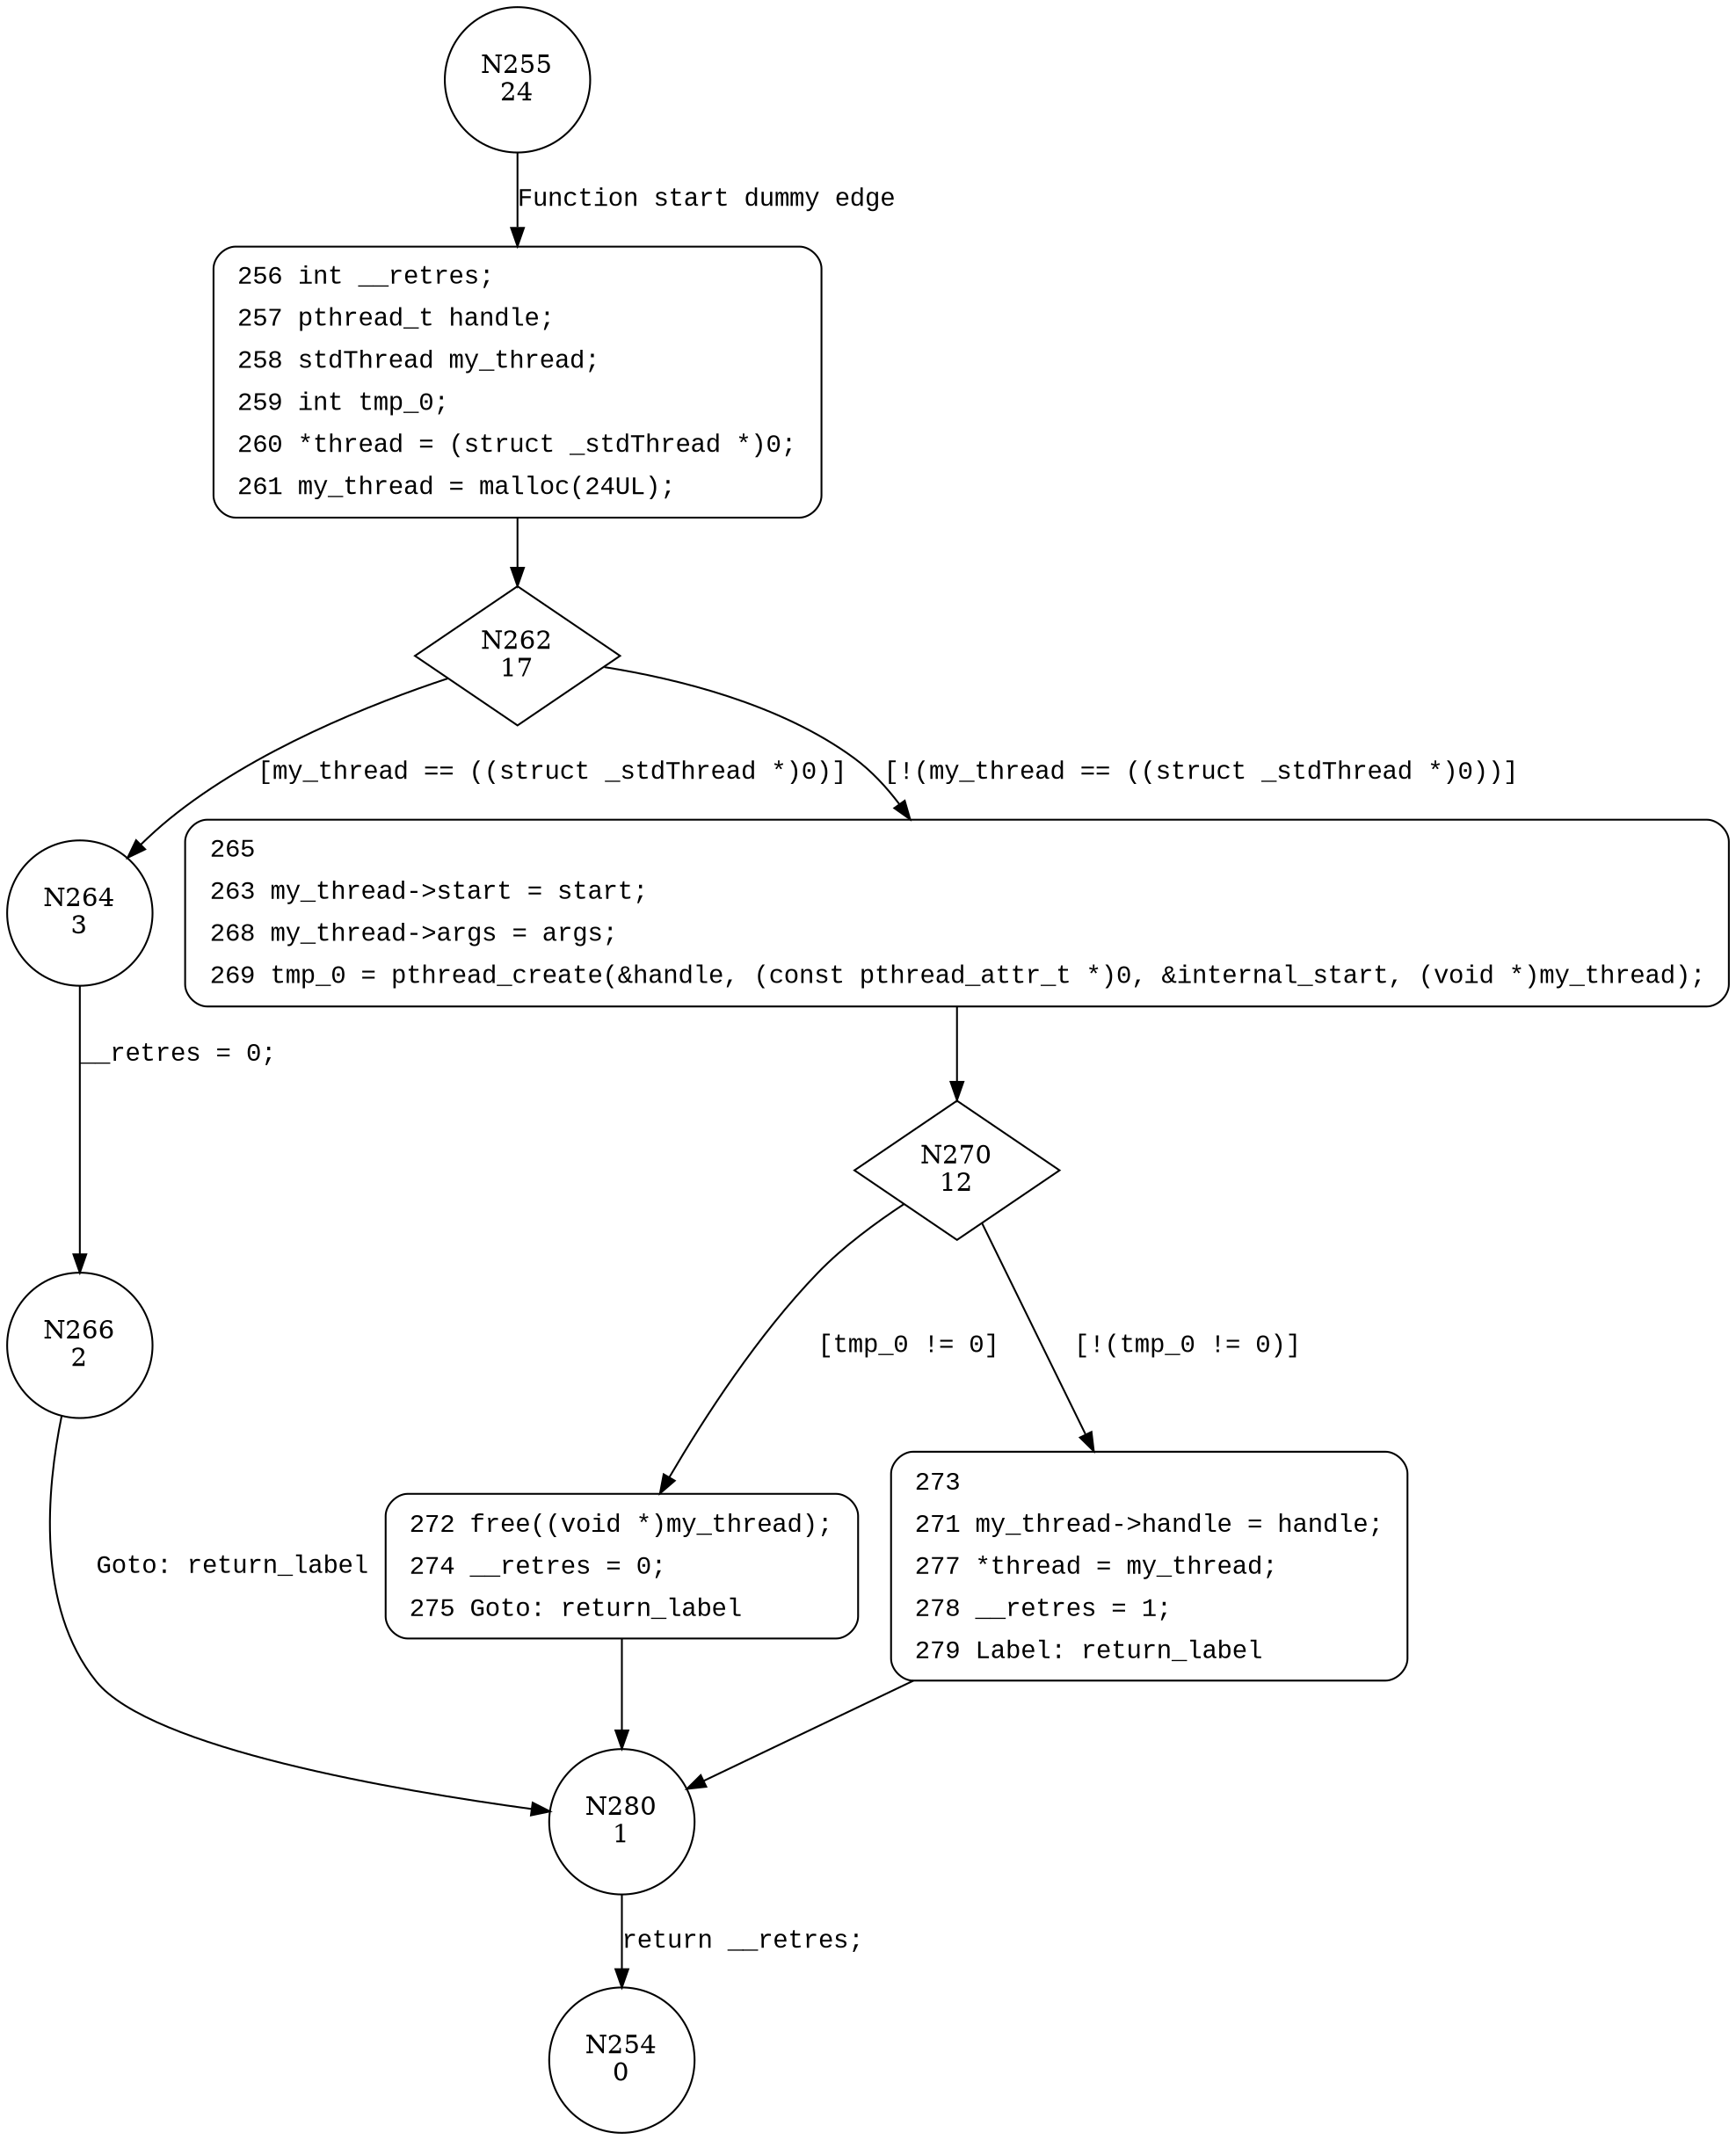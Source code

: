 digraph stdThreadCreate {
255 [shape="circle" label="N255\n24"]
256 [shape="circle" label="N256\n23"]
262 [shape="diamond" label="N262\n17"]
264 [shape="circle" label="N264\n3"]
265 [shape="circle" label="N265\n16"]
270 [shape="diamond" label="N270\n12"]
272 [shape="circle" label="N272\n6"]
273 [shape="circle" label="N273\n11"]
280 [shape="circle" label="N280\n1"]
254 [shape="circle" label="N254\n0"]
266 [shape="circle" label="N266\n2"]
256 [style="filled,bold" penwidth="1" fillcolor="white" fontname="Courier New" shape="Mrecord" label=<<table border="0" cellborder="0" cellpadding="3" bgcolor="white"><tr><td align="right">256</td><td align="left">int __retres;</td></tr><tr><td align="right">257</td><td align="left">pthread_t handle;</td></tr><tr><td align="right">258</td><td align="left">stdThread my_thread;</td></tr><tr><td align="right">259</td><td align="left">int tmp_0;</td></tr><tr><td align="right">260</td><td align="left">*thread = (struct _stdThread *)0;</td></tr><tr><td align="right">261</td><td align="left">my_thread = malloc(24UL);</td></tr></table>>]
256 -> 262[label=""]
265 [style="filled,bold" penwidth="1" fillcolor="white" fontname="Courier New" shape="Mrecord" label=<<table border="0" cellborder="0" cellpadding="3" bgcolor="white"><tr><td align="right">265</td><td align="left"></td></tr><tr><td align="right">263</td><td align="left">my_thread-&gt;start = start;</td></tr><tr><td align="right">268</td><td align="left">my_thread-&gt;args = args;</td></tr><tr><td align="right">269</td><td align="left">tmp_0 = pthread_create(&amp;handle, (const pthread_attr_t *)0, &amp;internal_start, (void *)my_thread);</td></tr></table>>]
265 -> 270[label=""]
273 [style="filled,bold" penwidth="1" fillcolor="white" fontname="Courier New" shape="Mrecord" label=<<table border="0" cellborder="0" cellpadding="3" bgcolor="white"><tr><td align="right">273</td><td align="left"></td></tr><tr><td align="right">271</td><td align="left">my_thread-&gt;handle = handle;</td></tr><tr><td align="right">277</td><td align="left">*thread = my_thread;</td></tr><tr><td align="right">278</td><td align="left">__retres = 1;</td></tr><tr><td align="right">279</td><td align="left">Label: return_label</td></tr></table>>]
273 -> 280[label=""]
272 [style="filled,bold" penwidth="1" fillcolor="white" fontname="Courier New" shape="Mrecord" label=<<table border="0" cellborder="0" cellpadding="3" bgcolor="white"><tr><td align="right">272</td><td align="left">free((void *)my_thread);</td></tr><tr><td align="right">274</td><td align="left">__retres = 0;</td></tr><tr><td align="right">275</td><td align="left">Goto: return_label</td></tr></table>>]
272 -> 280[label=""]
255 -> 256 [label="Function start dummy edge" fontname="Courier New"]
262 -> 264 [label="[my_thread == ((struct _stdThread *)0)]" fontname="Courier New"]
262 -> 265 [label="[!(my_thread == ((struct _stdThread *)0))]" fontname="Courier New"]
270 -> 272 [label="[tmp_0 != 0]" fontname="Courier New"]
270 -> 273 [label="[!(tmp_0 != 0)]" fontname="Courier New"]
280 -> 254 [label="return __retres;" fontname="Courier New"]
264 -> 266 [label="__retres = 0;" fontname="Courier New"]
266 -> 280 [label="Goto: return_label" fontname="Courier New"]
}